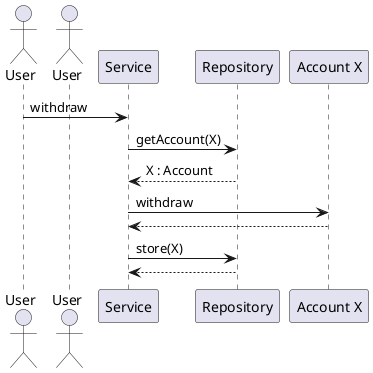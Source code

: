 @startuml

actor "User" as U1
actor "User" as U2
participant "Service" as S
participant "Repository" as R
participant "Account X" as A

U1 -> S: withdraw
S -> R: getAccount(X)
S <-- R: X : Account
S -> A: withdraw
S <-- A:
S -> R: store(X)
S <-- R:

@enduml